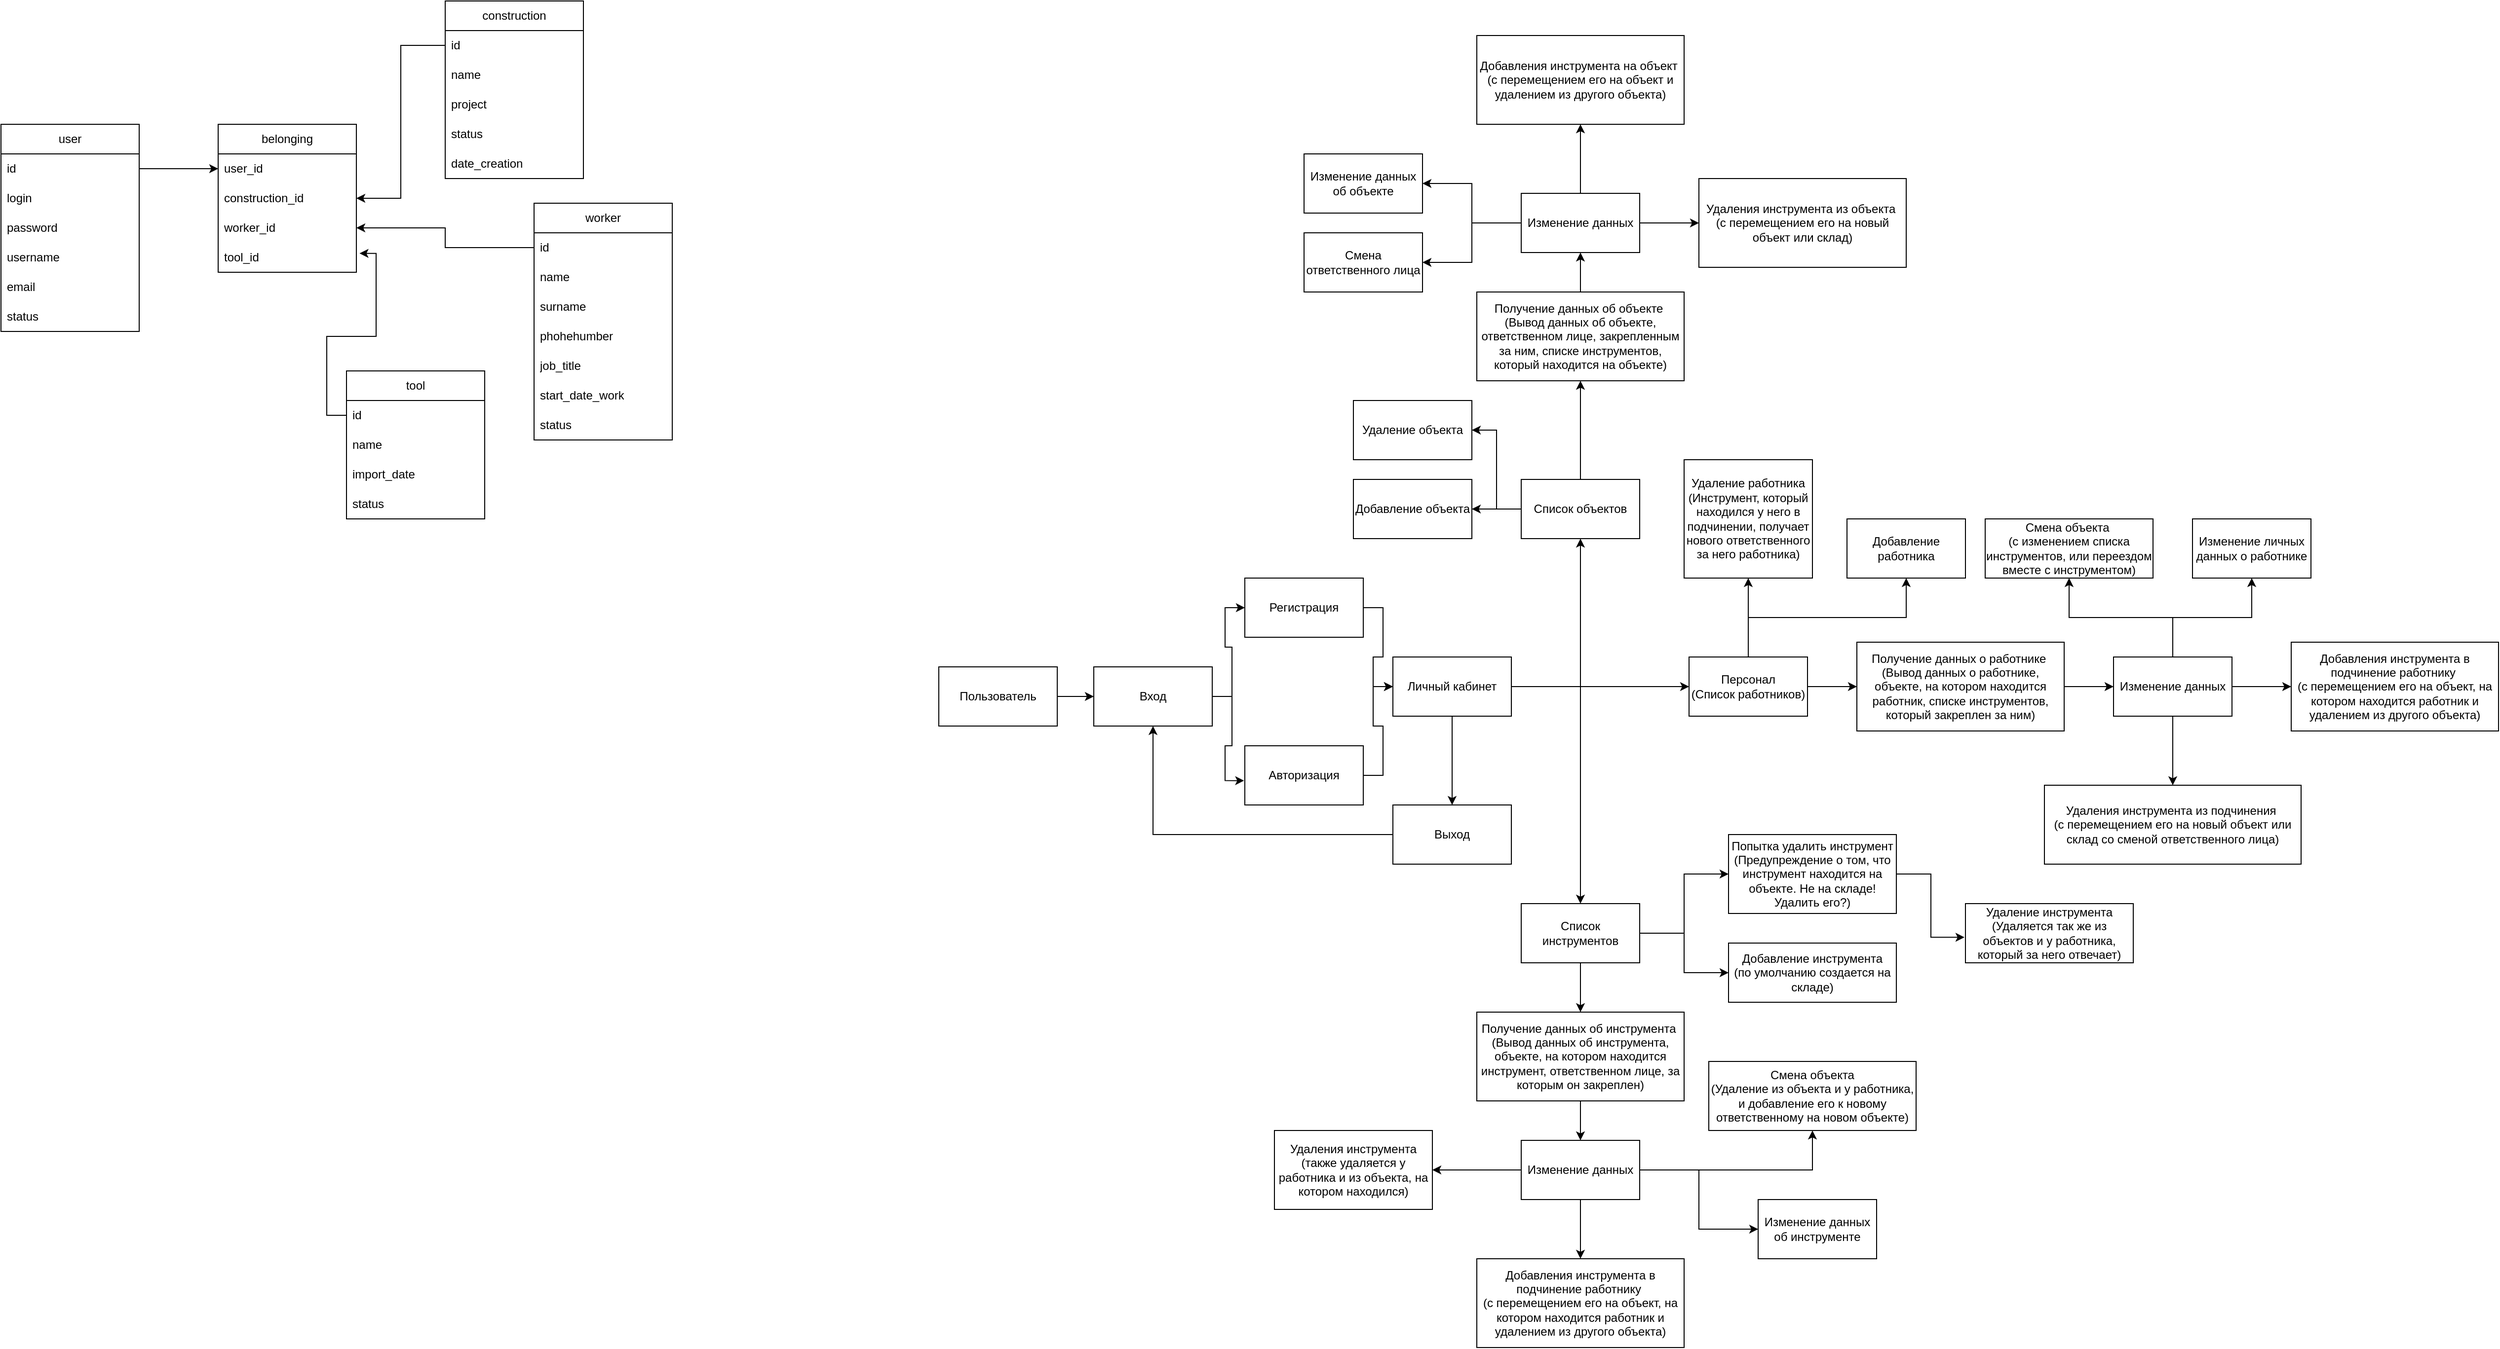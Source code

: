 <mxfile version="24.2.5" type="device">
  <diagram name="Страница — 1" id="pXBRPbK-wIGQVWEpCZlB">
    <mxGraphModel dx="2074" dy="1903" grid="1" gridSize="10" guides="1" tooltips="1" connect="1" arrows="1" fold="1" page="1" pageScale="1" pageWidth="827" pageHeight="1169" math="0" shadow="0">
      <root>
        <mxCell id="0" />
        <mxCell id="1" parent="0" />
        <mxCell id="KcIgnMJ5EYXVW8Tdl9T5-3" style="edgeStyle=orthogonalEdgeStyle;rounded=0;orthogonalLoop=1;jettySize=auto;html=1;entryX=0;entryY=0.5;entryDx=0;entryDy=0;" parent="1" source="KcIgnMJ5EYXVW8Tdl9T5-1" target="KcIgnMJ5EYXVW8Tdl9T5-2" edge="1">
          <mxGeometry relative="1" as="geometry" />
        </mxCell>
        <mxCell id="KcIgnMJ5EYXVW8Tdl9T5-1" value="Пользователь" style="rounded=0;whiteSpace=wrap;html=1;" parent="1" vertex="1">
          <mxGeometry x="670" y="350" width="120" height="60" as="geometry" />
        </mxCell>
        <mxCell id="KcIgnMJ5EYXVW8Tdl9T5-7" style="edgeStyle=orthogonalEdgeStyle;rounded=0;orthogonalLoop=1;jettySize=auto;html=1;entryX=0;entryY=0.5;entryDx=0;entryDy=0;" parent="1" source="KcIgnMJ5EYXVW8Tdl9T5-2" target="KcIgnMJ5EYXVW8Tdl9T5-4" edge="1">
          <mxGeometry relative="1" as="geometry" />
        </mxCell>
        <mxCell id="KcIgnMJ5EYXVW8Tdl9T5-2" value="Вход" style="rounded=0;whiteSpace=wrap;html=1;" parent="1" vertex="1">
          <mxGeometry x="827" y="350" width="120" height="60" as="geometry" />
        </mxCell>
        <mxCell id="KcIgnMJ5EYXVW8Tdl9T5-9" style="edgeStyle=orthogonalEdgeStyle;rounded=0;orthogonalLoop=1;jettySize=auto;html=1;entryX=0;entryY=0.5;entryDx=0;entryDy=0;" parent="1" source="KcIgnMJ5EYXVW8Tdl9T5-4" target="KcIgnMJ5EYXVW8Tdl9T5-8" edge="1">
          <mxGeometry relative="1" as="geometry" />
        </mxCell>
        <mxCell id="KcIgnMJ5EYXVW8Tdl9T5-4" value="Регистрация" style="rounded=0;whiteSpace=wrap;html=1;" parent="1" vertex="1">
          <mxGeometry x="980" y="260" width="120" height="60" as="geometry" />
        </mxCell>
        <mxCell id="KcIgnMJ5EYXVW8Tdl9T5-10" style="edgeStyle=orthogonalEdgeStyle;rounded=0;orthogonalLoop=1;jettySize=auto;html=1;entryX=0;entryY=0.5;entryDx=0;entryDy=0;" parent="1" source="KcIgnMJ5EYXVW8Tdl9T5-5" target="KcIgnMJ5EYXVW8Tdl9T5-8" edge="1">
          <mxGeometry relative="1" as="geometry" />
        </mxCell>
        <mxCell id="KcIgnMJ5EYXVW8Tdl9T5-5" value="Авторизация" style="rounded=0;whiteSpace=wrap;html=1;" parent="1" vertex="1">
          <mxGeometry x="980" y="430" width="120" height="60" as="geometry" />
        </mxCell>
        <mxCell id="KcIgnMJ5EYXVW8Tdl9T5-6" style="edgeStyle=orthogonalEdgeStyle;rounded=0;orthogonalLoop=1;jettySize=auto;html=1;entryX=-0.006;entryY=0.589;entryDx=0;entryDy=0;entryPerimeter=0;" parent="1" source="KcIgnMJ5EYXVW8Tdl9T5-2" target="KcIgnMJ5EYXVW8Tdl9T5-5" edge="1">
          <mxGeometry relative="1" as="geometry" />
        </mxCell>
        <mxCell id="KcIgnMJ5EYXVW8Tdl9T5-12" style="edgeStyle=orthogonalEdgeStyle;rounded=0;orthogonalLoop=1;jettySize=auto;html=1;entryX=0.5;entryY=0;entryDx=0;entryDy=0;" parent="1" source="KcIgnMJ5EYXVW8Tdl9T5-8" target="KcIgnMJ5EYXVW8Tdl9T5-11" edge="1">
          <mxGeometry relative="1" as="geometry" />
        </mxCell>
        <mxCell id="KcIgnMJ5EYXVW8Tdl9T5-18" style="edgeStyle=orthogonalEdgeStyle;rounded=0;orthogonalLoop=1;jettySize=auto;html=1;entryX=0;entryY=0.5;entryDx=0;entryDy=0;" parent="1" source="KcIgnMJ5EYXVW8Tdl9T5-8" target="KcIgnMJ5EYXVW8Tdl9T5-15" edge="1">
          <mxGeometry relative="1" as="geometry" />
        </mxCell>
        <mxCell id="KcIgnMJ5EYXVW8Tdl9T5-19" style="edgeStyle=orthogonalEdgeStyle;rounded=0;orthogonalLoop=1;jettySize=auto;html=1;entryX=0.5;entryY=0;entryDx=0;entryDy=0;" parent="1" source="KcIgnMJ5EYXVW8Tdl9T5-8" target="KcIgnMJ5EYXVW8Tdl9T5-16" edge="1">
          <mxGeometry relative="1" as="geometry" />
        </mxCell>
        <mxCell id="KcIgnMJ5EYXVW8Tdl9T5-8" value="Личный кабинет" style="rounded=0;whiteSpace=wrap;html=1;" parent="1" vertex="1">
          <mxGeometry x="1130" y="340" width="120" height="60" as="geometry" />
        </mxCell>
        <mxCell id="KcIgnMJ5EYXVW8Tdl9T5-13" style="edgeStyle=orthogonalEdgeStyle;rounded=0;orthogonalLoop=1;jettySize=auto;html=1;entryX=0.5;entryY=1;entryDx=0;entryDy=0;" parent="1" source="KcIgnMJ5EYXVW8Tdl9T5-11" target="KcIgnMJ5EYXVW8Tdl9T5-2" edge="1">
          <mxGeometry relative="1" as="geometry" />
        </mxCell>
        <mxCell id="KcIgnMJ5EYXVW8Tdl9T5-11" value="Выход" style="rounded=0;whiteSpace=wrap;html=1;" parent="1" vertex="1">
          <mxGeometry x="1130" y="490" width="120" height="60" as="geometry" />
        </mxCell>
        <mxCell id="KcIgnMJ5EYXVW8Tdl9T5-23" style="edgeStyle=orthogonalEdgeStyle;rounded=0;orthogonalLoop=1;jettySize=auto;html=1;entryX=1;entryY=0.5;entryDx=0;entryDy=0;" parent="1" source="KcIgnMJ5EYXVW8Tdl9T5-14" target="KcIgnMJ5EYXVW8Tdl9T5-20" edge="1">
          <mxGeometry relative="1" as="geometry" />
        </mxCell>
        <mxCell id="KcIgnMJ5EYXVW8Tdl9T5-24" style="edgeStyle=orthogonalEdgeStyle;rounded=0;orthogonalLoop=1;jettySize=auto;html=1;entryX=1;entryY=0.5;entryDx=0;entryDy=0;" parent="1" source="KcIgnMJ5EYXVW8Tdl9T5-14" target="KcIgnMJ5EYXVW8Tdl9T5-22" edge="1">
          <mxGeometry relative="1" as="geometry" />
        </mxCell>
        <mxCell id="KcIgnMJ5EYXVW8Tdl9T5-25" style="edgeStyle=orthogonalEdgeStyle;rounded=0;orthogonalLoop=1;jettySize=auto;html=1;entryX=0.5;entryY=1;entryDx=0;entryDy=0;" parent="1" source="KcIgnMJ5EYXVW8Tdl9T5-14" target="KcIgnMJ5EYXVW8Tdl9T5-21" edge="1">
          <mxGeometry relative="1" as="geometry" />
        </mxCell>
        <mxCell id="KcIgnMJ5EYXVW8Tdl9T5-14" value="Список объектов" style="rounded=0;whiteSpace=wrap;html=1;" parent="1" vertex="1">
          <mxGeometry x="1260" y="160" width="120" height="60" as="geometry" />
        </mxCell>
        <mxCell id="KcIgnMJ5EYXVW8Tdl9T5-47" style="edgeStyle=orthogonalEdgeStyle;rounded=0;orthogonalLoop=1;jettySize=auto;html=1;entryX=0;entryY=0.5;entryDx=0;entryDy=0;" parent="1" source="KcIgnMJ5EYXVW8Tdl9T5-15" target="KcIgnMJ5EYXVW8Tdl9T5-37" edge="1">
          <mxGeometry relative="1" as="geometry" />
        </mxCell>
        <mxCell id="KcIgnMJ5EYXVW8Tdl9T5-64" style="edgeStyle=orthogonalEdgeStyle;rounded=0;orthogonalLoop=1;jettySize=auto;html=1;entryX=0.5;entryY=1;entryDx=0;entryDy=0;" parent="1" source="KcIgnMJ5EYXVW8Tdl9T5-15" target="KcIgnMJ5EYXVW8Tdl9T5-63" edge="1">
          <mxGeometry relative="1" as="geometry" />
        </mxCell>
        <mxCell id="KcIgnMJ5EYXVW8Tdl9T5-65" style="edgeStyle=orthogonalEdgeStyle;rounded=0;orthogonalLoop=1;jettySize=auto;html=1;entryX=0.5;entryY=1;entryDx=0;entryDy=0;exitX=0.5;exitY=0;exitDx=0;exitDy=0;" parent="1" source="KcIgnMJ5EYXVW8Tdl9T5-15" target="KcIgnMJ5EYXVW8Tdl9T5-62" edge="1">
          <mxGeometry relative="1" as="geometry" />
        </mxCell>
        <mxCell id="KcIgnMJ5EYXVW8Tdl9T5-15" value="Персонал&lt;br&gt;(Список работников)" style="rounded=0;whiteSpace=wrap;html=1;" parent="1" vertex="1">
          <mxGeometry x="1430" y="340" width="120" height="60" as="geometry" />
        </mxCell>
        <mxCell id="KcIgnMJ5EYXVW8Tdl9T5-61" style="edgeStyle=orthogonalEdgeStyle;rounded=0;orthogonalLoop=1;jettySize=auto;html=1;entryX=0.5;entryY=0;entryDx=0;entryDy=0;" parent="1" source="KcIgnMJ5EYXVW8Tdl9T5-16" target="KcIgnMJ5EYXVW8Tdl9T5-51" edge="1">
          <mxGeometry relative="1" as="geometry" />
        </mxCell>
        <mxCell id="KcIgnMJ5EYXVW8Tdl9T5-68" style="edgeStyle=orthogonalEdgeStyle;rounded=0;orthogonalLoop=1;jettySize=auto;html=1;entryX=0;entryY=0.5;entryDx=0;entryDy=0;" parent="1" source="KcIgnMJ5EYXVW8Tdl9T5-16" target="KcIgnMJ5EYXVW8Tdl9T5-67" edge="1">
          <mxGeometry relative="1" as="geometry" />
        </mxCell>
        <mxCell id="KcIgnMJ5EYXVW8Tdl9T5-69" style="edgeStyle=orthogonalEdgeStyle;rounded=0;orthogonalLoop=1;jettySize=auto;html=1;entryX=0;entryY=0.5;entryDx=0;entryDy=0;" parent="1" source="KcIgnMJ5EYXVW8Tdl9T5-16" target="KcIgnMJ5EYXVW8Tdl9T5-66" edge="1">
          <mxGeometry relative="1" as="geometry" />
        </mxCell>
        <mxCell id="KcIgnMJ5EYXVW8Tdl9T5-16" value="Список инструментов" style="rounded=0;whiteSpace=wrap;html=1;" parent="1" vertex="1">
          <mxGeometry x="1260" y="590" width="120" height="60" as="geometry" />
        </mxCell>
        <mxCell id="KcIgnMJ5EYXVW8Tdl9T5-17" style="edgeStyle=orthogonalEdgeStyle;rounded=0;orthogonalLoop=1;jettySize=auto;html=1;entryX=0.5;entryY=1;entryDx=0;entryDy=0;" parent="1" source="KcIgnMJ5EYXVW8Tdl9T5-8" target="KcIgnMJ5EYXVW8Tdl9T5-14" edge="1">
          <mxGeometry relative="1" as="geometry" />
        </mxCell>
        <mxCell id="KcIgnMJ5EYXVW8Tdl9T5-20" value="Добавление объекта" style="rounded=0;whiteSpace=wrap;html=1;" parent="1" vertex="1">
          <mxGeometry x="1090" y="160" width="120" height="60" as="geometry" />
        </mxCell>
        <mxCell id="KcIgnMJ5EYXVW8Tdl9T5-28" style="edgeStyle=orthogonalEdgeStyle;rounded=0;orthogonalLoop=1;jettySize=auto;html=1;entryX=0.5;entryY=1;entryDx=0;entryDy=0;" parent="1" source="KcIgnMJ5EYXVW8Tdl9T5-21" target="KcIgnMJ5EYXVW8Tdl9T5-27" edge="1">
          <mxGeometry relative="1" as="geometry" />
        </mxCell>
        <mxCell id="KcIgnMJ5EYXVW8Tdl9T5-21" value="Получение данных об объекте&amp;nbsp;&lt;div&gt;(Вывод данных об объекте, ответственном лице, закрепленным за ним, списке инструментов, который находится на объекте)&lt;/div&gt;" style="rounded=0;whiteSpace=wrap;html=1;" parent="1" vertex="1">
          <mxGeometry x="1215" y="-30" width="210" height="90" as="geometry" />
        </mxCell>
        <mxCell id="KcIgnMJ5EYXVW8Tdl9T5-22" value="Удаление объекта" style="rounded=0;whiteSpace=wrap;html=1;" parent="1" vertex="1">
          <mxGeometry x="1090" y="80" width="120" height="60" as="geometry" />
        </mxCell>
        <mxCell id="KcIgnMJ5EYXVW8Tdl9T5-26" value="Добавления инструмента на объект&amp;nbsp;&lt;div&gt;(с перемещением его на объект и удалением из другого объекта)&lt;/div&gt;" style="rounded=0;whiteSpace=wrap;html=1;" parent="1" vertex="1">
          <mxGeometry x="1215" y="-290" width="210" height="90" as="geometry" />
        </mxCell>
        <mxCell id="KcIgnMJ5EYXVW8Tdl9T5-29" style="edgeStyle=orthogonalEdgeStyle;rounded=0;orthogonalLoop=1;jettySize=auto;html=1;entryX=0.5;entryY=1;entryDx=0;entryDy=0;" parent="1" source="KcIgnMJ5EYXVW8Tdl9T5-27" target="KcIgnMJ5EYXVW8Tdl9T5-26" edge="1">
          <mxGeometry relative="1" as="geometry" />
        </mxCell>
        <mxCell id="KcIgnMJ5EYXVW8Tdl9T5-31" style="edgeStyle=orthogonalEdgeStyle;rounded=0;orthogonalLoop=1;jettySize=auto;html=1;entryX=0;entryY=0.5;entryDx=0;entryDy=0;" parent="1" source="KcIgnMJ5EYXVW8Tdl9T5-27" target="KcIgnMJ5EYXVW8Tdl9T5-30" edge="1">
          <mxGeometry relative="1" as="geometry" />
        </mxCell>
        <mxCell id="KcIgnMJ5EYXVW8Tdl9T5-34" style="edgeStyle=orthogonalEdgeStyle;rounded=0;orthogonalLoop=1;jettySize=auto;html=1;entryX=1;entryY=0.5;entryDx=0;entryDy=0;" parent="1" source="KcIgnMJ5EYXVW8Tdl9T5-27" target="KcIgnMJ5EYXVW8Tdl9T5-33" edge="1">
          <mxGeometry relative="1" as="geometry" />
        </mxCell>
        <mxCell id="KcIgnMJ5EYXVW8Tdl9T5-35" style="edgeStyle=orthogonalEdgeStyle;rounded=0;orthogonalLoop=1;jettySize=auto;html=1;entryX=1;entryY=0.5;entryDx=0;entryDy=0;" parent="1" source="KcIgnMJ5EYXVW8Tdl9T5-27" target="KcIgnMJ5EYXVW8Tdl9T5-32" edge="1">
          <mxGeometry relative="1" as="geometry" />
        </mxCell>
        <mxCell id="KcIgnMJ5EYXVW8Tdl9T5-27" value="Изменение данных" style="rounded=0;whiteSpace=wrap;html=1;" parent="1" vertex="1">
          <mxGeometry x="1260" y="-130" width="120" height="60" as="geometry" />
        </mxCell>
        <mxCell id="KcIgnMJ5EYXVW8Tdl9T5-30" value="Удаления инструмента из объекта&amp;nbsp;&lt;div&gt;(с перемещением его на новый объект или склад)&lt;/div&gt;" style="rounded=0;whiteSpace=wrap;html=1;" parent="1" vertex="1">
          <mxGeometry x="1440" y="-145" width="210" height="90" as="geometry" />
        </mxCell>
        <mxCell id="KcIgnMJ5EYXVW8Tdl9T5-32" value="Смена ответственного лица" style="rounded=0;whiteSpace=wrap;html=1;" parent="1" vertex="1">
          <mxGeometry x="1040" y="-90" width="120" height="60" as="geometry" />
        </mxCell>
        <mxCell id="KcIgnMJ5EYXVW8Tdl9T5-33" value="Изменение данных об объекте" style="rounded=0;whiteSpace=wrap;html=1;" parent="1" vertex="1">
          <mxGeometry x="1040" y="-170" width="120" height="60" as="geometry" />
        </mxCell>
        <mxCell id="KcIgnMJ5EYXVW8Tdl9T5-36" style="edgeStyle=orthogonalEdgeStyle;rounded=0;orthogonalLoop=1;jettySize=auto;html=1;entryX=0;entryY=0.5;entryDx=0;entryDy=0;exitX=1;exitY=0.5;exitDx=0;exitDy=0;" parent="1" source="KcIgnMJ5EYXVW8Tdl9T5-37" target="KcIgnMJ5EYXVW8Tdl9T5-43" edge="1">
          <mxGeometry relative="1" as="geometry" />
        </mxCell>
        <mxCell id="KcIgnMJ5EYXVW8Tdl9T5-37" value="Получение данных о работнике&amp;nbsp;&lt;div&gt;(Вывод данных о работнике, объекте, на котором находится работник, списке инструментов, который закреплен за ним)&lt;/div&gt;" style="rounded=0;whiteSpace=wrap;html=1;" parent="1" vertex="1">
          <mxGeometry x="1600" y="325" width="210" height="90" as="geometry" />
        </mxCell>
        <mxCell id="KcIgnMJ5EYXVW8Tdl9T5-38" value="Добавления инструмента в подчинение работнику&amp;nbsp;&lt;div&gt;(с перемещением его на объект, на котором находится работник и удалением из другого объекта)&lt;/div&gt;" style="rounded=0;whiteSpace=wrap;html=1;" parent="1" vertex="1">
          <mxGeometry x="2040" y="325" width="210" height="90" as="geometry" />
        </mxCell>
        <mxCell id="KcIgnMJ5EYXVW8Tdl9T5-39" style="edgeStyle=orthogonalEdgeStyle;rounded=0;orthogonalLoop=1;jettySize=auto;html=1;entryX=0;entryY=0.5;entryDx=0;entryDy=0;" parent="1" source="KcIgnMJ5EYXVW8Tdl9T5-43" target="KcIgnMJ5EYXVW8Tdl9T5-38" edge="1">
          <mxGeometry relative="1" as="geometry" />
        </mxCell>
        <mxCell id="KcIgnMJ5EYXVW8Tdl9T5-40" style="edgeStyle=orthogonalEdgeStyle;rounded=0;orthogonalLoop=1;jettySize=auto;html=1;entryX=0.5;entryY=0;entryDx=0;entryDy=0;" parent="1" source="KcIgnMJ5EYXVW8Tdl9T5-43" target="KcIgnMJ5EYXVW8Tdl9T5-44" edge="1">
          <mxGeometry relative="1" as="geometry" />
        </mxCell>
        <mxCell id="KcIgnMJ5EYXVW8Tdl9T5-41" style="edgeStyle=orthogonalEdgeStyle;rounded=0;orthogonalLoop=1;jettySize=auto;html=1;entryX=0.5;entryY=1;entryDx=0;entryDy=0;" parent="1" source="KcIgnMJ5EYXVW8Tdl9T5-43" target="KcIgnMJ5EYXVW8Tdl9T5-46" edge="1">
          <mxGeometry relative="1" as="geometry" />
        </mxCell>
        <mxCell id="KcIgnMJ5EYXVW8Tdl9T5-49" style="edgeStyle=orthogonalEdgeStyle;rounded=0;orthogonalLoop=1;jettySize=auto;html=1;entryX=0.5;entryY=1;entryDx=0;entryDy=0;" parent="1" source="KcIgnMJ5EYXVW8Tdl9T5-43" target="KcIgnMJ5EYXVW8Tdl9T5-48" edge="1">
          <mxGeometry relative="1" as="geometry" />
        </mxCell>
        <mxCell id="KcIgnMJ5EYXVW8Tdl9T5-43" value="Изменение данных" style="rounded=0;whiteSpace=wrap;html=1;" parent="1" vertex="1">
          <mxGeometry x="1860" y="340" width="120" height="60" as="geometry" />
        </mxCell>
        <mxCell id="KcIgnMJ5EYXVW8Tdl9T5-44" value="Удаления инструмента из подчинения&amp;nbsp;&lt;div&gt;(с перемещением его на новый объект или склад со сменой ответственного лица)&lt;/div&gt;" style="rounded=0;whiteSpace=wrap;html=1;" parent="1" vertex="1">
          <mxGeometry x="1790" y="470" width="260" height="80" as="geometry" />
        </mxCell>
        <mxCell id="KcIgnMJ5EYXVW8Tdl9T5-46" value="Изменение личных данных о работнике" style="rounded=0;whiteSpace=wrap;html=1;" parent="1" vertex="1">
          <mxGeometry x="1940" y="200" width="120" height="60" as="geometry" />
        </mxCell>
        <mxCell id="KcIgnMJ5EYXVW8Tdl9T5-48" value="Смена объекта&amp;nbsp;&lt;br&gt;(с изменением списка инструментов, или переездом вместе с инструментом)" style="rounded=0;whiteSpace=wrap;html=1;" parent="1" vertex="1">
          <mxGeometry x="1730" y="200" width="170" height="60" as="geometry" />
        </mxCell>
        <mxCell id="KcIgnMJ5EYXVW8Tdl9T5-50" style="edgeStyle=orthogonalEdgeStyle;rounded=0;orthogonalLoop=1;jettySize=auto;html=1;entryX=0.5;entryY=0;entryDx=0;entryDy=0;exitX=0.5;exitY=1;exitDx=0;exitDy=0;" parent="1" source="KcIgnMJ5EYXVW8Tdl9T5-51" target="KcIgnMJ5EYXVW8Tdl9T5-57" edge="1">
          <mxGeometry relative="1" as="geometry" />
        </mxCell>
        <mxCell id="KcIgnMJ5EYXVW8Tdl9T5-51" value="Получение данных об инструмента&amp;nbsp;&lt;div&gt;(Вывод данных об инструмента, объекте, на котором находится инструмент, ответственном лице, за которым он закреплен)&lt;/div&gt;" style="rounded=0;whiteSpace=wrap;html=1;" parent="1" vertex="1">
          <mxGeometry x="1215" y="700" width="210" height="90" as="geometry" />
        </mxCell>
        <mxCell id="KcIgnMJ5EYXVW8Tdl9T5-52" value="Добавления инструмента в подчинение работнику&amp;nbsp;&lt;div&gt;(с перемещением его на объект, на котором находится работник и удалением из другого объекта)&lt;/div&gt;" style="rounded=0;whiteSpace=wrap;html=1;" parent="1" vertex="1">
          <mxGeometry x="1215" y="950" width="210" height="90" as="geometry" />
        </mxCell>
        <mxCell id="KcIgnMJ5EYXVW8Tdl9T5-53" style="edgeStyle=orthogonalEdgeStyle;rounded=0;orthogonalLoop=1;jettySize=auto;html=1;entryX=0.5;entryY=0;entryDx=0;entryDy=0;" parent="1" source="KcIgnMJ5EYXVW8Tdl9T5-57" target="KcIgnMJ5EYXVW8Tdl9T5-52" edge="1">
          <mxGeometry relative="1" as="geometry" />
        </mxCell>
        <mxCell id="KcIgnMJ5EYXVW8Tdl9T5-54" style="edgeStyle=orthogonalEdgeStyle;rounded=0;orthogonalLoop=1;jettySize=auto;html=1;entryX=1;entryY=0.5;entryDx=0;entryDy=0;" parent="1" source="KcIgnMJ5EYXVW8Tdl9T5-57" target="KcIgnMJ5EYXVW8Tdl9T5-58" edge="1">
          <mxGeometry relative="1" as="geometry" />
        </mxCell>
        <mxCell id="KcIgnMJ5EYXVW8Tdl9T5-55" style="edgeStyle=orthogonalEdgeStyle;rounded=0;orthogonalLoop=1;jettySize=auto;html=1;entryX=0;entryY=0.5;entryDx=0;entryDy=0;" parent="1" source="KcIgnMJ5EYXVW8Tdl9T5-57" target="KcIgnMJ5EYXVW8Tdl9T5-59" edge="1">
          <mxGeometry relative="1" as="geometry" />
        </mxCell>
        <mxCell id="KcIgnMJ5EYXVW8Tdl9T5-56" style="edgeStyle=orthogonalEdgeStyle;rounded=0;orthogonalLoop=1;jettySize=auto;html=1;entryX=0.5;entryY=1;entryDx=0;entryDy=0;" parent="1" source="KcIgnMJ5EYXVW8Tdl9T5-57" target="KcIgnMJ5EYXVW8Tdl9T5-60" edge="1">
          <mxGeometry relative="1" as="geometry" />
        </mxCell>
        <mxCell id="KcIgnMJ5EYXVW8Tdl9T5-57" value="Изменение данных" style="rounded=0;whiteSpace=wrap;html=1;" parent="1" vertex="1">
          <mxGeometry x="1260" y="830" width="120" height="60" as="geometry" />
        </mxCell>
        <mxCell id="KcIgnMJ5EYXVW8Tdl9T5-58" value="Удаления инструмента&lt;div&gt;(также удаляется у работника и из объекта, на котором находился)&lt;/div&gt;" style="rounded=0;whiteSpace=wrap;html=1;" parent="1" vertex="1">
          <mxGeometry x="1010" y="820" width="160" height="80" as="geometry" />
        </mxCell>
        <mxCell id="KcIgnMJ5EYXVW8Tdl9T5-59" value="Изменение данных об инструменте" style="rounded=0;whiteSpace=wrap;html=1;" parent="1" vertex="1">
          <mxGeometry x="1500" y="890" width="120" height="60" as="geometry" />
        </mxCell>
        <mxCell id="KcIgnMJ5EYXVW8Tdl9T5-60" value="Смена объекта&lt;div&gt;&lt;span style=&quot;background-color: initial;&quot;&gt;(Удаление из объекта и у работника, и добавление его к новому ответственному на новом объекте)&lt;/span&gt;&lt;/div&gt;" style="rounded=0;whiteSpace=wrap;html=1;" parent="1" vertex="1">
          <mxGeometry x="1450" y="750" width="210" height="70" as="geometry" />
        </mxCell>
        <mxCell id="KcIgnMJ5EYXVW8Tdl9T5-62" value="Добавление работника" style="rounded=0;whiteSpace=wrap;html=1;" parent="1" vertex="1">
          <mxGeometry x="1590" y="200" width="120" height="60" as="geometry" />
        </mxCell>
        <mxCell id="KcIgnMJ5EYXVW8Tdl9T5-63" value="Удаление работника&lt;div&gt;(Инструмент, который находился у него в подчинении, получает нового ответственного за него работника)&lt;/div&gt;" style="rounded=0;whiteSpace=wrap;html=1;" parent="1" vertex="1">
          <mxGeometry x="1425" y="140" width="130" height="120" as="geometry" />
        </mxCell>
        <mxCell id="KcIgnMJ5EYXVW8Tdl9T5-66" value="Добавление инструмента&lt;br&gt;(по умолчанию создается на складе)" style="rounded=0;whiteSpace=wrap;html=1;" parent="1" vertex="1">
          <mxGeometry x="1470" y="630" width="170" height="60" as="geometry" />
        </mxCell>
        <mxCell id="KcIgnMJ5EYXVW8Tdl9T5-67" value="&lt;div&gt;Попытка удалить инструмент (Предупреждение о том, что инструмент находится на объекте. Не на складе!&lt;/div&gt;&lt;div&gt;Удалить его?)&lt;/div&gt;" style="rounded=0;whiteSpace=wrap;html=1;" parent="1" vertex="1">
          <mxGeometry x="1470" y="520" width="170" height="80" as="geometry" />
        </mxCell>
        <mxCell id="VqT05KvHxKJQ9wnNMlr1-1" value="Удаление инструмента&lt;div&gt;(Удаляется так же из объектов и у работника, который за него отвечает)&lt;/div&gt;" style="rounded=0;whiteSpace=wrap;html=1;" parent="1" vertex="1">
          <mxGeometry x="1710" y="590" width="170" height="60" as="geometry" />
        </mxCell>
        <mxCell id="VqT05KvHxKJQ9wnNMlr1-2" style="edgeStyle=orthogonalEdgeStyle;rounded=0;orthogonalLoop=1;jettySize=auto;html=1;entryX=-0.006;entryY=0.569;entryDx=0;entryDy=0;entryPerimeter=0;" parent="1" source="KcIgnMJ5EYXVW8Tdl9T5-67" target="VqT05KvHxKJQ9wnNMlr1-1" edge="1">
          <mxGeometry relative="1" as="geometry" />
        </mxCell>
        <mxCell id="lVm4V0EFeBYIXZA17ZK2-1" value="user" style="swimlane;fontStyle=0;childLayout=stackLayout;horizontal=1;startSize=30;horizontalStack=0;resizeParent=1;resizeParentMax=0;resizeLast=0;collapsible=1;marginBottom=0;whiteSpace=wrap;html=1;" vertex="1" parent="1">
          <mxGeometry x="-280" y="-200" width="140" height="210" as="geometry" />
        </mxCell>
        <mxCell id="lVm4V0EFeBYIXZA17ZK2-2" value="id" style="text;strokeColor=none;fillColor=none;align=left;verticalAlign=middle;spacingLeft=4;spacingRight=4;overflow=hidden;points=[[0,0.5],[1,0.5]];portConstraint=eastwest;rotatable=0;whiteSpace=wrap;html=1;" vertex="1" parent="lVm4V0EFeBYIXZA17ZK2-1">
          <mxGeometry y="30" width="140" height="30" as="geometry" />
        </mxCell>
        <mxCell id="lVm4V0EFeBYIXZA17ZK2-3" value="login" style="text;strokeColor=none;fillColor=none;align=left;verticalAlign=middle;spacingLeft=4;spacingRight=4;overflow=hidden;points=[[0,0.5],[1,0.5]];portConstraint=eastwest;rotatable=0;whiteSpace=wrap;html=1;" vertex="1" parent="lVm4V0EFeBYIXZA17ZK2-1">
          <mxGeometry y="60" width="140" height="30" as="geometry" />
        </mxCell>
        <mxCell id="lVm4V0EFeBYIXZA17ZK2-4" value="password" style="text;strokeColor=none;fillColor=none;align=left;verticalAlign=middle;spacingLeft=4;spacingRight=4;overflow=hidden;points=[[0,0.5],[1,0.5]];portConstraint=eastwest;rotatable=0;whiteSpace=wrap;html=1;" vertex="1" parent="lVm4V0EFeBYIXZA17ZK2-1">
          <mxGeometry y="90" width="140" height="30" as="geometry" />
        </mxCell>
        <mxCell id="lVm4V0EFeBYIXZA17ZK2-10" value="username" style="text;strokeColor=none;fillColor=none;align=left;verticalAlign=middle;spacingLeft=4;spacingRight=4;overflow=hidden;points=[[0,0.5],[1,0.5]];portConstraint=eastwest;rotatable=0;whiteSpace=wrap;html=1;" vertex="1" parent="lVm4V0EFeBYIXZA17ZK2-1">
          <mxGeometry y="120" width="140" height="30" as="geometry" />
        </mxCell>
        <mxCell id="lVm4V0EFeBYIXZA17ZK2-16" value="email" style="text;strokeColor=none;fillColor=none;align=left;verticalAlign=middle;spacingLeft=4;spacingRight=4;overflow=hidden;points=[[0,0.5],[1,0.5]];portConstraint=eastwest;rotatable=0;whiteSpace=wrap;html=1;" vertex="1" parent="lVm4V0EFeBYIXZA17ZK2-1">
          <mxGeometry y="150" width="140" height="30" as="geometry" />
        </mxCell>
        <mxCell id="lVm4V0EFeBYIXZA17ZK2-17" value="status" style="text;strokeColor=none;fillColor=none;align=left;verticalAlign=middle;spacingLeft=4;spacingRight=4;overflow=hidden;points=[[0,0.5],[1,0.5]];portConstraint=eastwest;rotatable=0;whiteSpace=wrap;html=1;" vertex="1" parent="lVm4V0EFeBYIXZA17ZK2-1">
          <mxGeometry y="180" width="140" height="30" as="geometry" />
        </mxCell>
        <mxCell id="lVm4V0EFeBYIXZA17ZK2-11" value="tool" style="swimlane;fontStyle=0;childLayout=stackLayout;horizontal=1;startSize=30;horizontalStack=0;resizeParent=1;resizeParentMax=0;resizeLast=0;collapsible=1;marginBottom=0;whiteSpace=wrap;html=1;" vertex="1" parent="1">
          <mxGeometry x="70" y="50" width="140" height="150" as="geometry" />
        </mxCell>
        <mxCell id="lVm4V0EFeBYIXZA17ZK2-12" value="id" style="text;strokeColor=none;fillColor=none;align=left;verticalAlign=middle;spacingLeft=4;spacingRight=4;overflow=hidden;points=[[0,0.5],[1,0.5]];portConstraint=eastwest;rotatable=0;whiteSpace=wrap;html=1;" vertex="1" parent="lVm4V0EFeBYIXZA17ZK2-11">
          <mxGeometry y="30" width="140" height="30" as="geometry" />
        </mxCell>
        <mxCell id="lVm4V0EFeBYIXZA17ZK2-13" value="name" style="text;strokeColor=none;fillColor=none;align=left;verticalAlign=middle;spacingLeft=4;spacingRight=4;overflow=hidden;points=[[0,0.5],[1,0.5]];portConstraint=eastwest;rotatable=0;whiteSpace=wrap;html=1;" vertex="1" parent="lVm4V0EFeBYIXZA17ZK2-11">
          <mxGeometry y="60" width="140" height="30" as="geometry" />
        </mxCell>
        <mxCell id="lVm4V0EFeBYIXZA17ZK2-14" value="import_date" style="text;strokeColor=none;fillColor=none;align=left;verticalAlign=middle;spacingLeft=4;spacingRight=4;overflow=hidden;points=[[0,0.5],[1,0.5]];portConstraint=eastwest;rotatable=0;whiteSpace=wrap;html=1;" vertex="1" parent="lVm4V0EFeBYIXZA17ZK2-11">
          <mxGeometry y="90" width="140" height="30" as="geometry" />
        </mxCell>
        <mxCell id="lVm4V0EFeBYIXZA17ZK2-15" value="status" style="text;strokeColor=none;fillColor=none;align=left;verticalAlign=middle;spacingLeft=4;spacingRight=4;overflow=hidden;points=[[0,0.5],[1,0.5]];portConstraint=eastwest;rotatable=0;whiteSpace=wrap;html=1;" vertex="1" parent="lVm4V0EFeBYIXZA17ZK2-11">
          <mxGeometry y="120" width="140" height="30" as="geometry" />
        </mxCell>
        <mxCell id="lVm4V0EFeBYIXZA17ZK2-18" value="worker" style="swimlane;fontStyle=0;childLayout=stackLayout;horizontal=1;startSize=30;horizontalStack=0;resizeParent=1;resizeParentMax=0;resizeLast=0;collapsible=1;marginBottom=0;whiteSpace=wrap;html=1;" vertex="1" parent="1">
          <mxGeometry x="260" y="-120" width="140" height="240" as="geometry" />
        </mxCell>
        <mxCell id="lVm4V0EFeBYIXZA17ZK2-19" value="id" style="text;strokeColor=none;fillColor=none;align=left;verticalAlign=middle;spacingLeft=4;spacingRight=4;overflow=hidden;points=[[0,0.5],[1,0.5]];portConstraint=eastwest;rotatable=0;whiteSpace=wrap;html=1;" vertex="1" parent="lVm4V0EFeBYIXZA17ZK2-18">
          <mxGeometry y="30" width="140" height="30" as="geometry" />
        </mxCell>
        <mxCell id="lVm4V0EFeBYIXZA17ZK2-20" value="name" style="text;strokeColor=none;fillColor=none;align=left;verticalAlign=middle;spacingLeft=4;spacingRight=4;overflow=hidden;points=[[0,0.5],[1,0.5]];portConstraint=eastwest;rotatable=0;whiteSpace=wrap;html=1;" vertex="1" parent="lVm4V0EFeBYIXZA17ZK2-18">
          <mxGeometry y="60" width="140" height="30" as="geometry" />
        </mxCell>
        <mxCell id="lVm4V0EFeBYIXZA17ZK2-21" value="surname" style="text;strokeColor=none;fillColor=none;align=left;verticalAlign=middle;spacingLeft=4;spacingRight=4;overflow=hidden;points=[[0,0.5],[1,0.5]];portConstraint=eastwest;rotatable=0;whiteSpace=wrap;html=1;" vertex="1" parent="lVm4V0EFeBYIXZA17ZK2-18">
          <mxGeometry y="90" width="140" height="30" as="geometry" />
        </mxCell>
        <mxCell id="lVm4V0EFeBYIXZA17ZK2-22" value="phohehumber" style="text;strokeColor=none;fillColor=none;align=left;verticalAlign=middle;spacingLeft=4;spacingRight=4;overflow=hidden;points=[[0,0.5],[1,0.5]];portConstraint=eastwest;rotatable=0;whiteSpace=wrap;html=1;" vertex="1" parent="lVm4V0EFeBYIXZA17ZK2-18">
          <mxGeometry y="120" width="140" height="30" as="geometry" />
        </mxCell>
        <mxCell id="lVm4V0EFeBYIXZA17ZK2-23" value="job_title" style="text;strokeColor=none;fillColor=none;align=left;verticalAlign=middle;spacingLeft=4;spacingRight=4;overflow=hidden;points=[[0,0.5],[1,0.5]];portConstraint=eastwest;rotatable=0;whiteSpace=wrap;html=1;" vertex="1" parent="lVm4V0EFeBYIXZA17ZK2-18">
          <mxGeometry y="150" width="140" height="30" as="geometry" />
        </mxCell>
        <mxCell id="lVm4V0EFeBYIXZA17ZK2-24" value="start_date_work" style="text;strokeColor=none;fillColor=none;align=left;verticalAlign=middle;spacingLeft=4;spacingRight=4;overflow=hidden;points=[[0,0.5],[1,0.5]];portConstraint=eastwest;rotatable=0;whiteSpace=wrap;html=1;" vertex="1" parent="lVm4V0EFeBYIXZA17ZK2-18">
          <mxGeometry y="180" width="140" height="30" as="geometry" />
        </mxCell>
        <mxCell id="lVm4V0EFeBYIXZA17ZK2-25" value="status" style="text;strokeColor=none;fillColor=none;align=left;verticalAlign=middle;spacingLeft=4;spacingRight=4;overflow=hidden;points=[[0,0.5],[1,0.5]];portConstraint=eastwest;rotatable=0;whiteSpace=wrap;html=1;" vertex="1" parent="lVm4V0EFeBYIXZA17ZK2-18">
          <mxGeometry y="210" width="140" height="30" as="geometry" />
        </mxCell>
        <mxCell id="lVm4V0EFeBYIXZA17ZK2-27" value="construction" style="swimlane;fontStyle=0;childLayout=stackLayout;horizontal=1;startSize=30;horizontalStack=0;resizeParent=1;resizeParentMax=0;resizeLast=0;collapsible=1;marginBottom=0;whiteSpace=wrap;html=1;" vertex="1" parent="1">
          <mxGeometry x="170" y="-325" width="140" height="180" as="geometry" />
        </mxCell>
        <mxCell id="lVm4V0EFeBYIXZA17ZK2-28" value="id" style="text;strokeColor=none;fillColor=none;align=left;verticalAlign=middle;spacingLeft=4;spacingRight=4;overflow=hidden;points=[[0,0.5],[1,0.5]];portConstraint=eastwest;rotatable=0;whiteSpace=wrap;html=1;" vertex="1" parent="lVm4V0EFeBYIXZA17ZK2-27">
          <mxGeometry y="30" width="140" height="30" as="geometry" />
        </mxCell>
        <mxCell id="lVm4V0EFeBYIXZA17ZK2-29" value="name" style="text;strokeColor=none;fillColor=none;align=left;verticalAlign=middle;spacingLeft=4;spacingRight=4;overflow=hidden;points=[[0,0.5],[1,0.5]];portConstraint=eastwest;rotatable=0;whiteSpace=wrap;html=1;" vertex="1" parent="lVm4V0EFeBYIXZA17ZK2-27">
          <mxGeometry y="60" width="140" height="30" as="geometry" />
        </mxCell>
        <mxCell id="lVm4V0EFeBYIXZA17ZK2-30" value="project" style="text;strokeColor=none;fillColor=none;align=left;verticalAlign=middle;spacingLeft=4;spacingRight=4;overflow=hidden;points=[[0,0.5],[1,0.5]];portConstraint=eastwest;rotatable=0;whiteSpace=wrap;html=1;" vertex="1" parent="lVm4V0EFeBYIXZA17ZK2-27">
          <mxGeometry y="90" width="140" height="30" as="geometry" />
        </mxCell>
        <mxCell id="lVm4V0EFeBYIXZA17ZK2-32" value="status" style="text;strokeColor=none;fillColor=none;align=left;verticalAlign=middle;spacingLeft=4;spacingRight=4;overflow=hidden;points=[[0,0.5],[1,0.5]];portConstraint=eastwest;rotatable=0;whiteSpace=wrap;html=1;" vertex="1" parent="lVm4V0EFeBYIXZA17ZK2-27">
          <mxGeometry y="120" width="140" height="30" as="geometry" />
        </mxCell>
        <mxCell id="lVm4V0EFeBYIXZA17ZK2-33" value="date_creation" style="text;strokeColor=none;fillColor=none;align=left;verticalAlign=middle;spacingLeft=4;spacingRight=4;overflow=hidden;points=[[0,0.5],[1,0.5]];portConstraint=eastwest;rotatable=0;whiteSpace=wrap;html=1;" vertex="1" parent="lVm4V0EFeBYIXZA17ZK2-27">
          <mxGeometry y="150" width="140" height="30" as="geometry" />
        </mxCell>
        <mxCell id="lVm4V0EFeBYIXZA17ZK2-34" value="belonging" style="swimlane;fontStyle=0;childLayout=stackLayout;horizontal=1;startSize=30;horizontalStack=0;resizeParent=1;resizeParentMax=0;resizeLast=0;collapsible=1;marginBottom=0;whiteSpace=wrap;html=1;" vertex="1" parent="1">
          <mxGeometry x="-60" y="-200" width="140" height="150" as="geometry" />
        </mxCell>
        <mxCell id="lVm4V0EFeBYIXZA17ZK2-35" value="user_id" style="text;strokeColor=none;fillColor=none;align=left;verticalAlign=middle;spacingLeft=4;spacingRight=4;overflow=hidden;points=[[0,0.5],[1,0.5]];portConstraint=eastwest;rotatable=0;whiteSpace=wrap;html=1;" vertex="1" parent="lVm4V0EFeBYIXZA17ZK2-34">
          <mxGeometry y="30" width="140" height="30" as="geometry" />
        </mxCell>
        <mxCell id="lVm4V0EFeBYIXZA17ZK2-36" value="construction_id" style="text;strokeColor=none;fillColor=none;align=left;verticalAlign=middle;spacingLeft=4;spacingRight=4;overflow=hidden;points=[[0,0.5],[1,0.5]];portConstraint=eastwest;rotatable=0;whiteSpace=wrap;html=1;" vertex="1" parent="lVm4V0EFeBYIXZA17ZK2-34">
          <mxGeometry y="60" width="140" height="30" as="geometry" />
        </mxCell>
        <mxCell id="lVm4V0EFeBYIXZA17ZK2-37" value="worker_id" style="text;strokeColor=none;fillColor=none;align=left;verticalAlign=middle;spacingLeft=4;spacingRight=4;overflow=hidden;points=[[0,0.5],[1,0.5]];portConstraint=eastwest;rotatable=0;whiteSpace=wrap;html=1;" vertex="1" parent="lVm4V0EFeBYIXZA17ZK2-34">
          <mxGeometry y="90" width="140" height="30" as="geometry" />
        </mxCell>
        <mxCell id="lVm4V0EFeBYIXZA17ZK2-38" value="tool_id" style="text;strokeColor=none;fillColor=none;align=left;verticalAlign=middle;spacingLeft=4;spacingRight=4;overflow=hidden;points=[[0,0.5],[1,0.5]];portConstraint=eastwest;rotatable=0;whiteSpace=wrap;html=1;" vertex="1" parent="lVm4V0EFeBYIXZA17ZK2-34">
          <mxGeometry y="120" width="140" height="30" as="geometry" />
        </mxCell>
        <mxCell id="lVm4V0EFeBYIXZA17ZK2-45" style="edgeStyle=orthogonalEdgeStyle;rounded=0;orthogonalLoop=1;jettySize=auto;html=1;exitX=0;exitY=0.5;exitDx=0;exitDy=0;entryX=1;entryY=0.5;entryDx=0;entryDy=0;" edge="1" parent="1" source="lVm4V0EFeBYIXZA17ZK2-19" target="lVm4V0EFeBYIXZA17ZK2-37">
          <mxGeometry relative="1" as="geometry" />
        </mxCell>
        <mxCell id="lVm4V0EFeBYIXZA17ZK2-46" style="edgeStyle=orthogonalEdgeStyle;rounded=0;orthogonalLoop=1;jettySize=auto;html=1;exitX=0;exitY=0.5;exitDx=0;exitDy=0;entryX=1.023;entryY=0.362;entryDx=0;entryDy=0;entryPerimeter=0;" edge="1" parent="1" source="lVm4V0EFeBYIXZA17ZK2-12" target="lVm4V0EFeBYIXZA17ZK2-38">
          <mxGeometry relative="1" as="geometry" />
        </mxCell>
        <mxCell id="lVm4V0EFeBYIXZA17ZK2-47" style="edgeStyle=orthogonalEdgeStyle;rounded=0;orthogonalLoop=1;jettySize=auto;html=1;exitX=0;exitY=0.5;exitDx=0;exitDy=0;entryX=1;entryY=0.5;entryDx=0;entryDy=0;" edge="1" parent="1" source="lVm4V0EFeBYIXZA17ZK2-28" target="lVm4V0EFeBYIXZA17ZK2-36">
          <mxGeometry relative="1" as="geometry" />
        </mxCell>
        <mxCell id="lVm4V0EFeBYIXZA17ZK2-48" style="edgeStyle=orthogonalEdgeStyle;rounded=0;orthogonalLoop=1;jettySize=auto;html=1;entryX=0;entryY=0.5;entryDx=0;entryDy=0;" edge="1" parent="1" source="lVm4V0EFeBYIXZA17ZK2-2" target="lVm4V0EFeBYIXZA17ZK2-35">
          <mxGeometry relative="1" as="geometry" />
        </mxCell>
      </root>
    </mxGraphModel>
  </diagram>
</mxfile>
